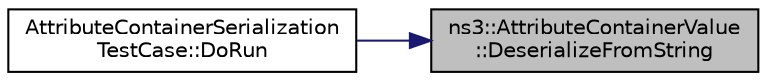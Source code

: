 digraph "ns3::AttributeContainerValue::DeserializeFromString"
{
 // LATEX_PDF_SIZE
  edge [fontname="Helvetica",fontsize="10",labelfontname="Helvetica",labelfontsize="10"];
  node [fontname="Helvetica",fontsize="10",shape=record];
  rankdir="RL";
  Node1 [label="ns3::AttributeContainerValue\l::DeserializeFromString",height=0.2,width=0.4,color="black", fillcolor="grey75", style="filled", fontcolor="black",tooltip=" "];
  Node1 -> Node2 [dir="back",color="midnightblue",fontsize="10",style="solid",fontname="Helvetica"];
  Node2 [label="AttributeContainerSerialization\lTestCase::DoRun",height=0.2,width=0.4,color="black", fillcolor="white", style="filled",URL="$class_attribute_container_serialization_test_case.html#ab26b20e3382b64198514451ccccd76d9",tooltip="Implementation to actually run this TestCase."];
}
